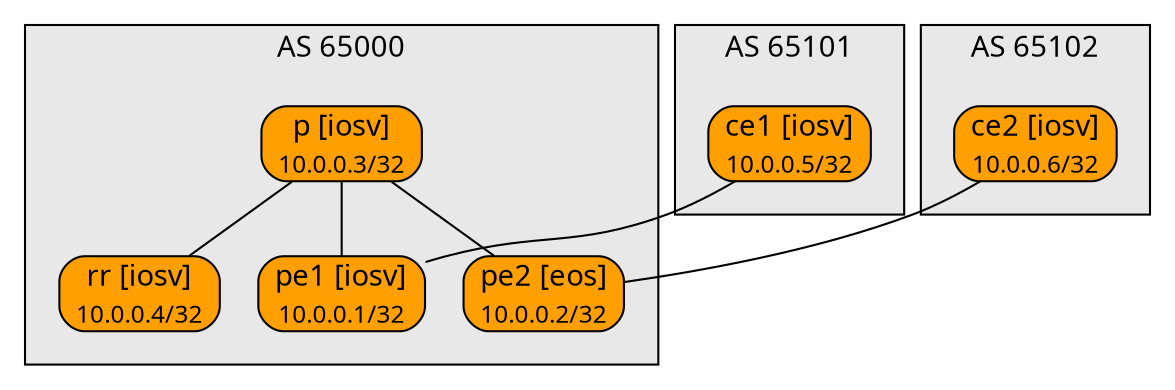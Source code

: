 graph {
  bgcolor="transparent"
  node [shape=box, style="rounded,filled" fontname=Verdana]
  edge [fontname=Verdana labelfontsize=10 labeldistance=1.5]
  subgraph cluster_65000 {
    bgcolor="#e8e8e8"
    fontname=Verdana
    margin=16
    label="AS 65000"
    pe1 [
      label=<pe1 [iosv]<br /><sub>10.0.0.1/32</sub>>
      fillcolor="#ff9f01"
    ]
    pe2 [
      label=<pe2 [eos]<br /><sub>10.0.0.2/32</sub>>
      fillcolor="#ff9f01"
    ]
    p [
      label=<p [iosv]<br /><sub>10.0.0.3/32</sub>>
      fillcolor="#ff9f01"
    ]
    rr [
      label=<rr [iosv]<br /><sub>10.0.0.4/32</sub>>
      fillcolor="#ff9f01"
    ]
  }
  subgraph cluster_65101 {
    bgcolor="#e8e8e8"
    fontname=Verdana
    margin=16
    label="AS 65101"
    ce1 [
      label=<ce1 [iosv]<br /><sub>10.0.0.5/32</sub>>
      fillcolor="#ff9f01"
    ]
  }
  subgraph cluster_65102 {
    bgcolor="#e8e8e8"
    fontname=Verdana
    margin=16
    label="AS 65102"
    ce2 [
      label=<ce2 [iosv]<br /><sub>10.0.0.6/32</sub>>
      fillcolor="#ff9f01"
    ]
  }
 ce1 -- pe1 [ ]
 ce2 -- pe2 [ ]
 p -- pe1 [ ]
 p -- pe2 [ ]
 p -- rr [ ]
}
